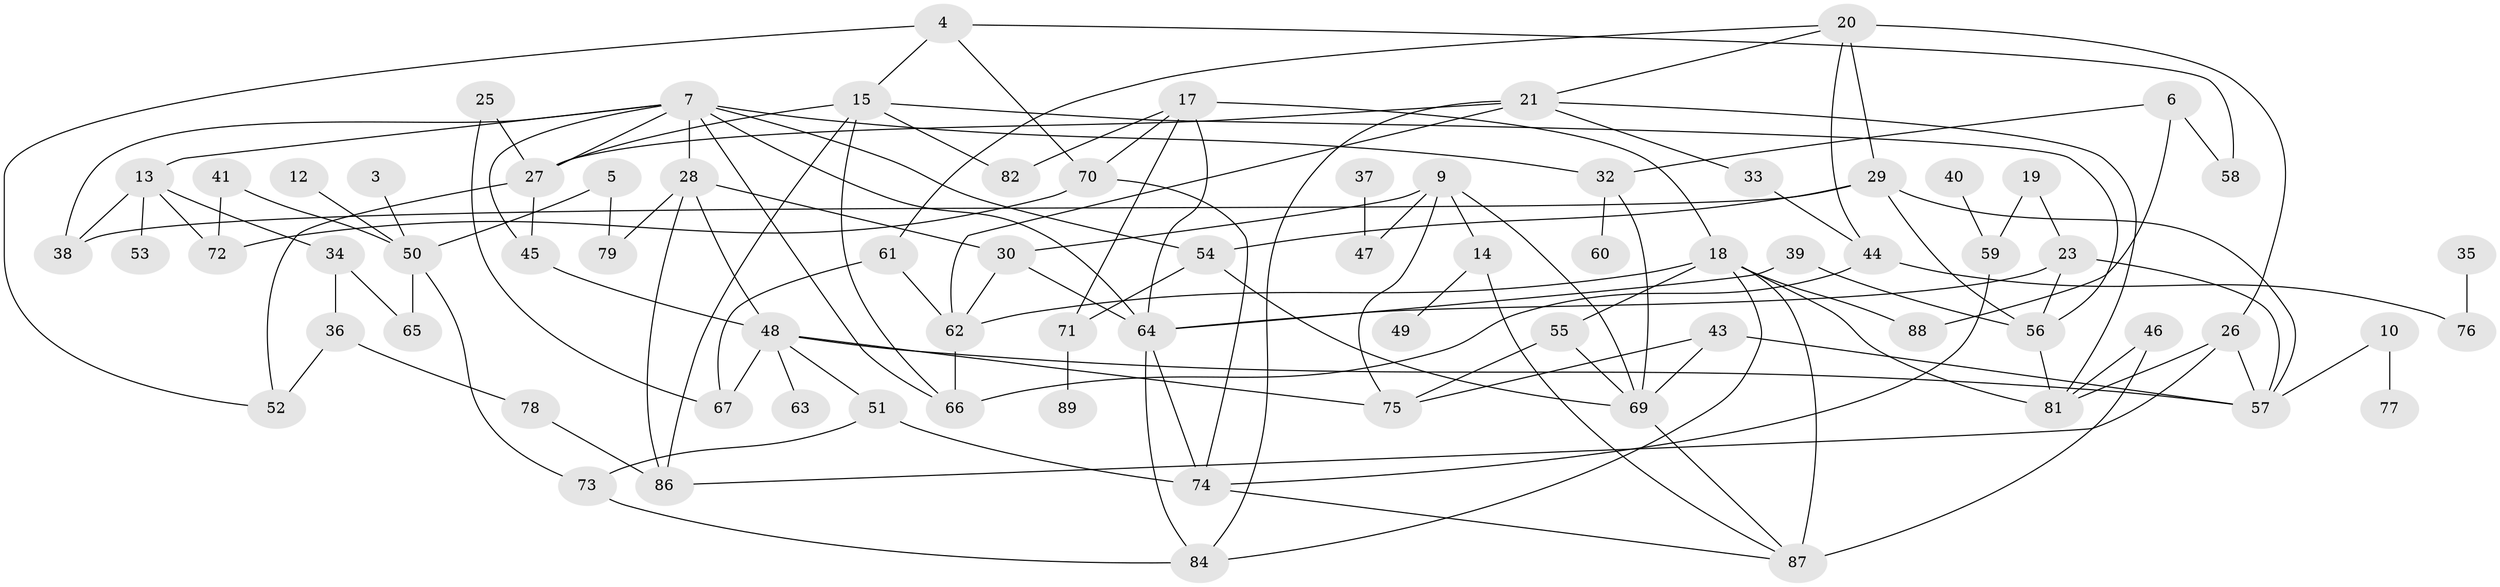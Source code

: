 // original degree distribution, {1: 0.21232876712328766, 0: 0.0821917808219178, 4: 0.1780821917808219, 3: 0.22602739726027396, 2: 0.19863013698630136, 5: 0.04794520547945205, 7: 0.02054794520547945, 6: 0.03424657534246575}
// Generated by graph-tools (version 1.1) at 2025/35/03/04/25 23:35:47]
// undirected, 76 vertices, 130 edges
graph export_dot {
  node [color=gray90,style=filled];
  3;
  4;
  5;
  6;
  7;
  9;
  10;
  12;
  13;
  14;
  15;
  17;
  18;
  19;
  20;
  21;
  23;
  25;
  26;
  27;
  28;
  29;
  30;
  32;
  33;
  34;
  35;
  36;
  37;
  38;
  39;
  40;
  41;
  43;
  44;
  45;
  46;
  47;
  48;
  49;
  50;
  51;
  52;
  53;
  54;
  55;
  56;
  57;
  58;
  59;
  60;
  61;
  62;
  63;
  64;
  65;
  66;
  67;
  69;
  70;
  71;
  72;
  73;
  74;
  75;
  76;
  77;
  78;
  79;
  81;
  82;
  84;
  86;
  87;
  88;
  89;
  3 -- 50 [weight=1.0];
  4 -- 15 [weight=1.0];
  4 -- 52 [weight=1.0];
  4 -- 58 [weight=1.0];
  4 -- 70 [weight=1.0];
  5 -- 50 [weight=1.0];
  5 -- 79 [weight=1.0];
  6 -- 32 [weight=1.0];
  6 -- 58 [weight=1.0];
  6 -- 88 [weight=1.0];
  7 -- 13 [weight=1.0];
  7 -- 27 [weight=1.0];
  7 -- 28 [weight=1.0];
  7 -- 32 [weight=1.0];
  7 -- 38 [weight=1.0];
  7 -- 45 [weight=1.0];
  7 -- 54 [weight=1.0];
  7 -- 64 [weight=1.0];
  7 -- 66 [weight=1.0];
  9 -- 14 [weight=1.0];
  9 -- 30 [weight=1.0];
  9 -- 47 [weight=1.0];
  9 -- 69 [weight=1.0];
  9 -- 75 [weight=1.0];
  10 -- 57 [weight=1.0];
  10 -- 77 [weight=1.0];
  12 -- 50 [weight=1.0];
  13 -- 34 [weight=1.0];
  13 -- 38 [weight=1.0];
  13 -- 53 [weight=1.0];
  13 -- 72 [weight=1.0];
  14 -- 49 [weight=1.0];
  14 -- 87 [weight=1.0];
  15 -- 27 [weight=1.0];
  15 -- 56 [weight=1.0];
  15 -- 66 [weight=1.0];
  15 -- 82 [weight=1.0];
  15 -- 86 [weight=1.0];
  17 -- 18 [weight=1.0];
  17 -- 64 [weight=1.0];
  17 -- 70 [weight=1.0];
  17 -- 71 [weight=1.0];
  17 -- 82 [weight=1.0];
  18 -- 55 [weight=1.0];
  18 -- 62 [weight=1.0];
  18 -- 81 [weight=1.0];
  18 -- 84 [weight=1.0];
  18 -- 87 [weight=1.0];
  18 -- 88 [weight=1.0];
  19 -- 23 [weight=1.0];
  19 -- 59 [weight=1.0];
  20 -- 21 [weight=1.0];
  20 -- 26 [weight=2.0];
  20 -- 29 [weight=1.0];
  20 -- 44 [weight=1.0];
  20 -- 61 [weight=1.0];
  21 -- 27 [weight=1.0];
  21 -- 33 [weight=1.0];
  21 -- 62 [weight=1.0];
  21 -- 81 [weight=1.0];
  21 -- 84 [weight=1.0];
  23 -- 56 [weight=1.0];
  23 -- 57 [weight=1.0];
  23 -- 64 [weight=1.0];
  25 -- 27 [weight=1.0];
  25 -- 67 [weight=1.0];
  26 -- 57 [weight=1.0];
  26 -- 81 [weight=1.0];
  26 -- 86 [weight=1.0];
  27 -- 45 [weight=1.0];
  27 -- 52 [weight=1.0];
  28 -- 30 [weight=2.0];
  28 -- 48 [weight=1.0];
  28 -- 79 [weight=1.0];
  28 -- 86 [weight=1.0];
  29 -- 38 [weight=1.0];
  29 -- 54 [weight=1.0];
  29 -- 56 [weight=1.0];
  29 -- 57 [weight=1.0];
  30 -- 62 [weight=1.0];
  30 -- 64 [weight=1.0];
  32 -- 60 [weight=1.0];
  32 -- 69 [weight=1.0];
  33 -- 44 [weight=1.0];
  34 -- 36 [weight=1.0];
  34 -- 65 [weight=1.0];
  35 -- 76 [weight=1.0];
  36 -- 52 [weight=1.0];
  36 -- 78 [weight=1.0];
  37 -- 47 [weight=1.0];
  39 -- 56 [weight=1.0];
  39 -- 64 [weight=1.0];
  40 -- 59 [weight=1.0];
  41 -- 50 [weight=1.0];
  41 -- 72 [weight=1.0];
  43 -- 57 [weight=1.0];
  43 -- 69 [weight=1.0];
  43 -- 75 [weight=1.0];
  44 -- 66 [weight=1.0];
  44 -- 76 [weight=1.0];
  45 -- 48 [weight=1.0];
  46 -- 81 [weight=1.0];
  46 -- 87 [weight=1.0];
  48 -- 51 [weight=1.0];
  48 -- 57 [weight=1.0];
  48 -- 63 [weight=1.0];
  48 -- 67 [weight=1.0];
  48 -- 75 [weight=1.0];
  50 -- 65 [weight=1.0];
  50 -- 73 [weight=1.0];
  51 -- 73 [weight=1.0];
  51 -- 74 [weight=1.0];
  54 -- 69 [weight=1.0];
  54 -- 71 [weight=1.0];
  55 -- 69 [weight=1.0];
  55 -- 75 [weight=1.0];
  56 -- 81 [weight=1.0];
  59 -- 74 [weight=1.0];
  61 -- 62 [weight=1.0];
  61 -- 67 [weight=1.0];
  62 -- 66 [weight=1.0];
  64 -- 74 [weight=1.0];
  64 -- 84 [weight=1.0];
  69 -- 87 [weight=1.0];
  70 -- 72 [weight=1.0];
  70 -- 74 [weight=1.0];
  71 -- 89 [weight=1.0];
  73 -- 84 [weight=1.0];
  74 -- 87 [weight=1.0];
  78 -- 86 [weight=1.0];
}
